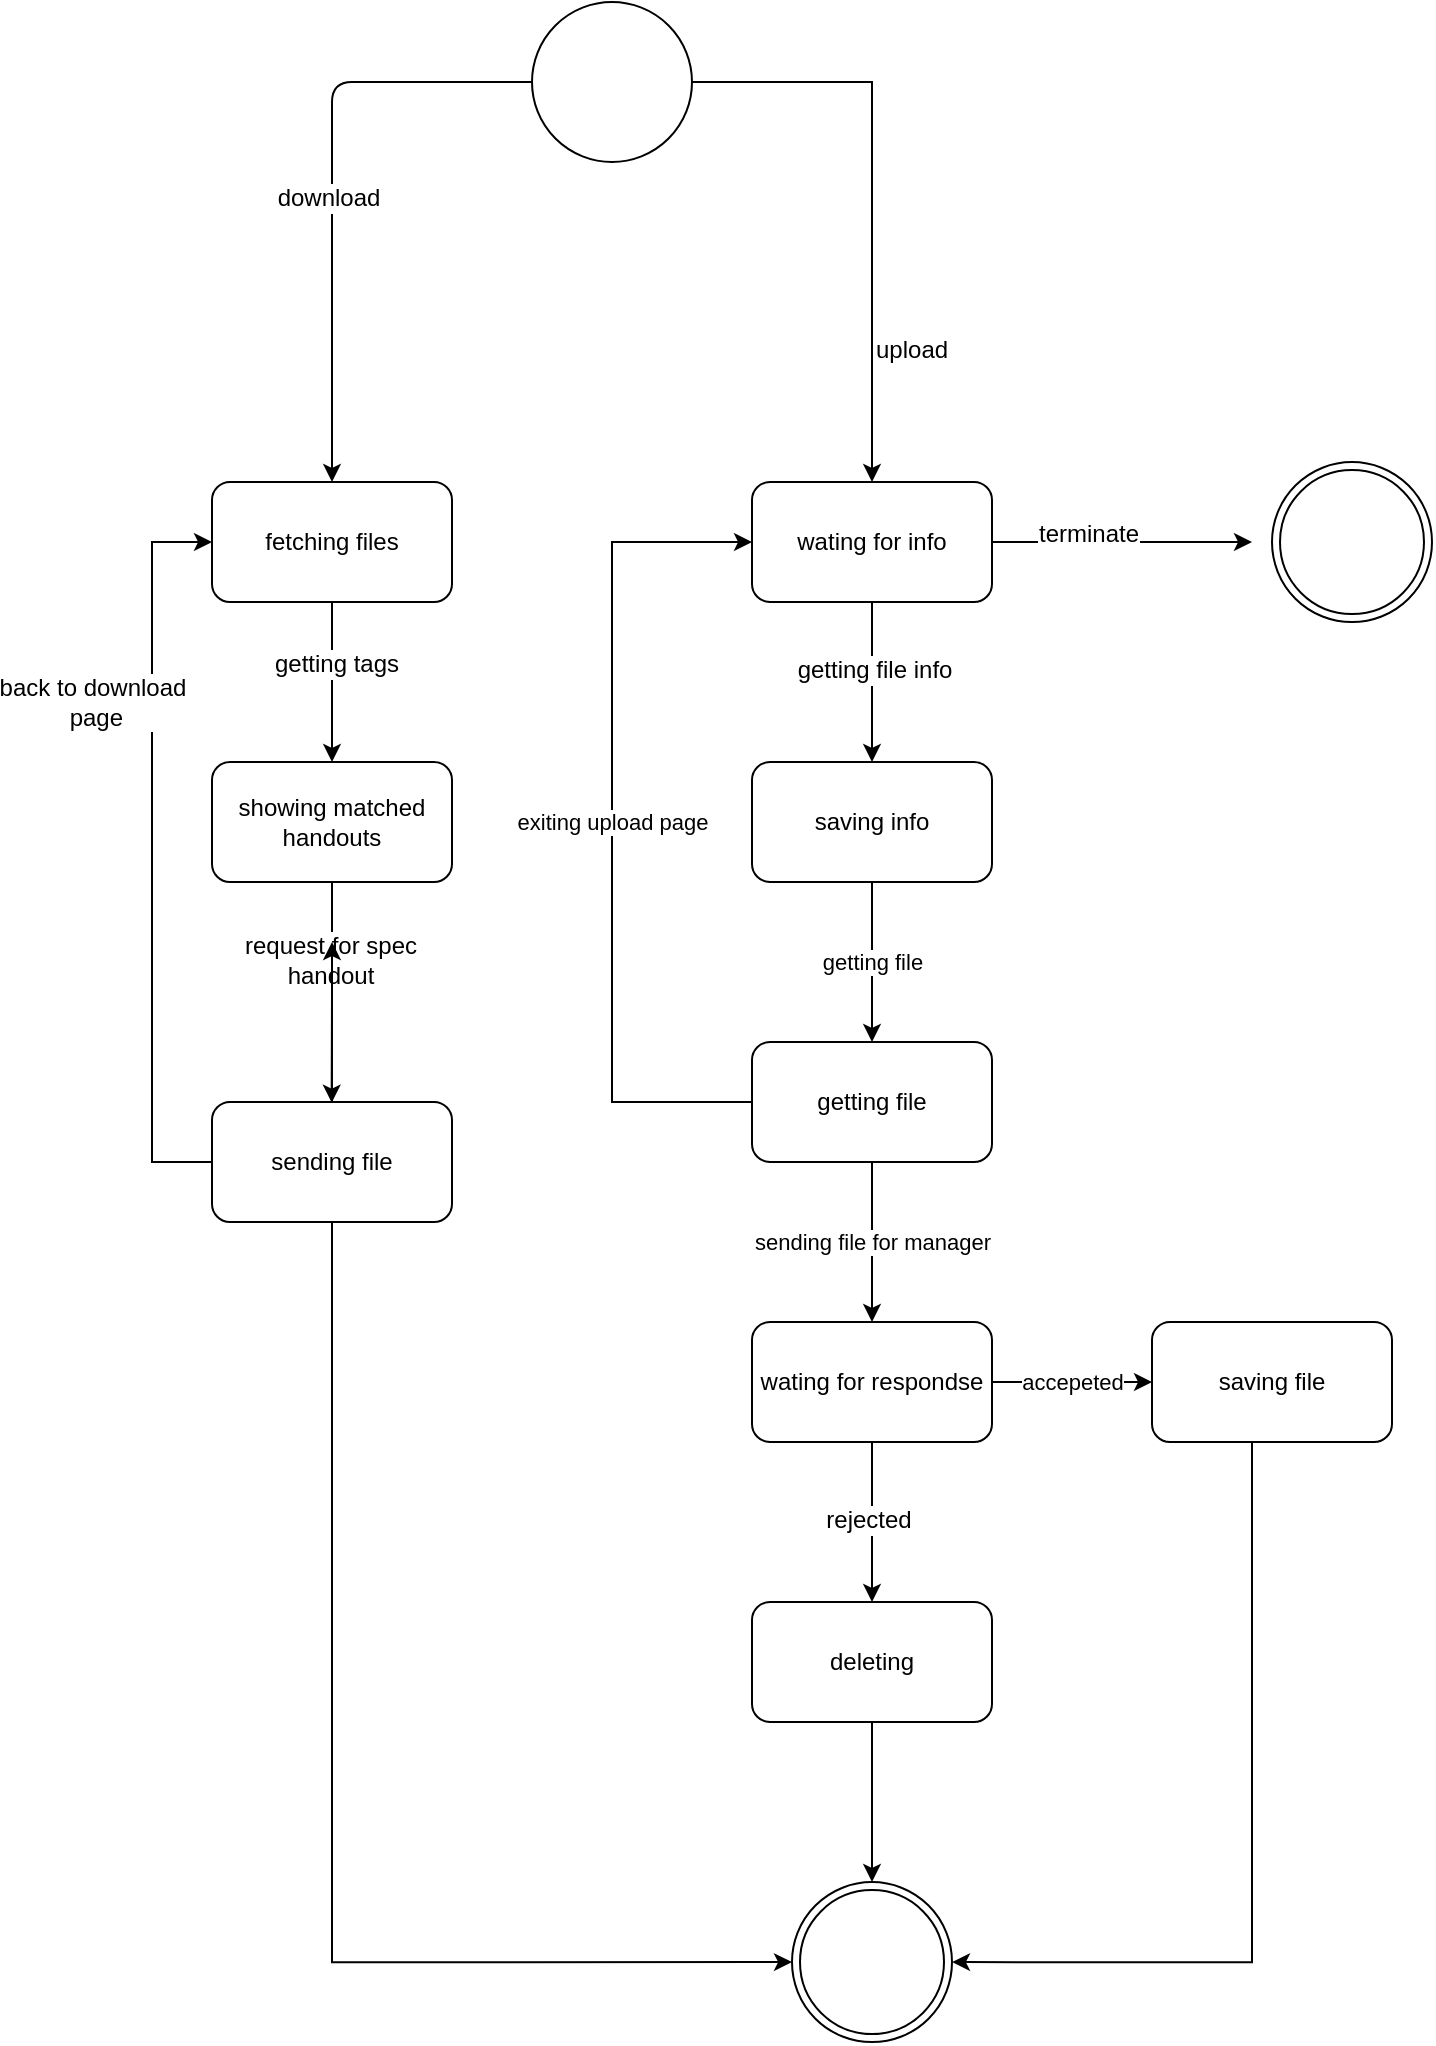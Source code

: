 <mxfile version="10.6.7" type="github"><diagram id="VE2fCvk2qevidBpH5r97" name="Page-1"><mxGraphModel dx="1003" dy="525" grid="1" gridSize="10" guides="1" tooltips="1" connect="1" arrows="1" fold="1" page="1" pageScale="1" pageWidth="850" pageHeight="1100" math="0" shadow="0"><root><mxCell id="0"/><mxCell id="1" parent="0"/><mxCell id="_qvqlZ4Zk7kXNjdma6xj-54" style="edgeStyle=orthogonalEdgeStyle;rounded=0;orthogonalLoop=1;jettySize=auto;html=1;" parent="1" source="_qvqlZ4Zk7kXNjdma6xj-55" target="_qvqlZ4Zk7kXNjdma6xj-68" edge="1"><mxGeometry relative="1" as="geometry"/></mxCell><mxCell id="_qvqlZ4Zk7kXNjdma6xj-55" value="" style="ellipse;whiteSpace=wrap;html=1;aspect=fixed;" parent="1" vertex="1"><mxGeometry x="340" y="110" width="80" height="80" as="geometry"/></mxCell><mxCell id="_qvqlZ4Zk7kXNjdma6xj-56" value="" style="endArrow=classic;html=1;exitX=0;exitY=0.5;exitDx=0;exitDy=0;entryX=0.5;entryY=0;entryDx=0;entryDy=0;" parent="1" source="_qvqlZ4Zk7kXNjdma6xj-55" target="_qvqlZ4Zk7kXNjdma6xj-60" edge="1"><mxGeometry width="50" height="50" relative="1" as="geometry"><mxPoint x="260" y="260" as="sourcePoint"/><mxPoint x="300" y="350" as="targetPoint"/><Array as="points"><mxPoint x="240" y="150"/></Array></mxGeometry></mxCell><mxCell id="_qvqlZ4Zk7kXNjdma6xj-57" value="download" style="text;html=1;resizable=0;points=[];align=center;verticalAlign=middle;labelBackgroundColor=#ffffff;" parent="_qvqlZ4Zk7kXNjdma6xj-56" vertex="1" connectable="0"><mxGeometry x="0.05" y="-2" relative="1" as="geometry"><mxPoint as="offset"/></mxGeometry></mxCell><mxCell id="_qvqlZ4Zk7kXNjdma6xj-58" value="" style="edgeStyle=orthogonalEdgeStyle;rounded=0;orthogonalLoop=1;jettySize=auto;html=1;" parent="1" source="_qvqlZ4Zk7kXNjdma6xj-60" target="_qvqlZ4Zk7kXNjdma6xj-63" edge="1"><mxGeometry relative="1" as="geometry"/></mxCell><mxCell id="_qvqlZ4Zk7kXNjdma6xj-59" value="getting tags" style="text;html=1;resizable=0;points=[];align=center;verticalAlign=middle;labelBackgroundColor=#ffffff;" parent="_qvqlZ4Zk7kXNjdma6xj-58" vertex="1" connectable="0"><mxGeometry x="-0.225" y="2" relative="1" as="geometry"><mxPoint as="offset"/></mxGeometry></mxCell><mxCell id="_qvqlZ4Zk7kXNjdma6xj-60" value="fetching files" style="rounded=1;whiteSpace=wrap;html=1;" parent="1" vertex="1"><mxGeometry x="180" y="350" width="120" height="60" as="geometry"/></mxCell><mxCell id="_qvqlZ4Zk7kXNjdma6xj-61" value="" style="edgeStyle=orthogonalEdgeStyle;rounded=0;orthogonalLoop=1;jettySize=auto;html=1;entryX=0.5;entryY=0;entryDx=0;entryDy=0;" parent="1" source="_qvqlZ4Zk7kXNjdma6xj-63" edge="1"><mxGeometry relative="1" as="geometry"><mxPoint x="239.833" y="660.333" as="targetPoint"/></mxGeometry></mxCell><mxCell id="_qvqlZ4Zk7kXNjdma6xj-62" value="request for spec &lt;br&gt;handout" style="text;html=1;resizable=0;points=[];align=center;verticalAlign=middle;labelBackgroundColor=#ffffff;" parent="_qvqlZ4Zk7kXNjdma6xj-61" vertex="1" connectable="0"><mxGeometry x="-0.308" y="-1" relative="1" as="geometry"><mxPoint as="offset"/></mxGeometry></mxCell><mxCell id="_qvqlZ4Zk7kXNjdma6xj-63" value="showing matched handouts" style="rounded=1;whiteSpace=wrap;html=1;" parent="1" vertex="1"><mxGeometry x="180" y="490" width="120" height="60" as="geometry"/></mxCell><mxCell id="_qvqlZ4Zk7kXNjdma6xj-64" value="" style="edgeStyle=orthogonalEdgeStyle;rounded=0;orthogonalLoop=1;jettySize=auto;html=1;" parent="1" source="_qvqlZ4Zk7kXNjdma6xj-68" target="_qvqlZ4Zk7kXNjdma6xj-70" edge="1"><mxGeometry relative="1" as="geometry"/></mxCell><mxCell id="_qvqlZ4Zk7kXNjdma6xj-65" value="getting file info" style="text;html=1;resizable=0;points=[];align=center;verticalAlign=middle;labelBackgroundColor=#ffffff;" parent="_qvqlZ4Zk7kXNjdma6xj-64" vertex="1" connectable="0"><mxGeometry x="-0.15" y="1" relative="1" as="geometry"><mxPoint as="offset"/></mxGeometry></mxCell><mxCell id="_qvqlZ4Zk7kXNjdma6xj-66" value="" style="edgeStyle=orthogonalEdgeStyle;rounded=0;orthogonalLoop=1;jettySize=auto;html=1;" parent="1" source="_qvqlZ4Zk7kXNjdma6xj-68" edge="1"><mxGeometry relative="1" as="geometry"><mxPoint x="700.0" y="380.0" as="targetPoint"/></mxGeometry></mxCell><mxCell id="_qvqlZ4Zk7kXNjdma6xj-67" value="terminate" style="text;html=1;resizable=0;points=[];align=center;verticalAlign=middle;labelBackgroundColor=#ffffff;" parent="_qvqlZ4Zk7kXNjdma6xj-66" vertex="1" connectable="0"><mxGeometry x="-0.281" y="4" relative="1" as="geometry"><mxPoint x="1" as="offset"/></mxGeometry></mxCell><mxCell id="_qvqlZ4Zk7kXNjdma6xj-68" value="wating for info" style="rounded=1;whiteSpace=wrap;html=1;" parent="1" vertex="1"><mxGeometry x="450" y="350" width="120" height="60" as="geometry"/></mxCell><mxCell id="_qvqlZ4Zk7kXNjdma6xj-69" value="getting file" style="edgeStyle=orthogonalEdgeStyle;rounded=0;orthogonalLoop=1;jettySize=auto;html=1;" parent="1" source="_qvqlZ4Zk7kXNjdma6xj-70" target="_qvqlZ4Zk7kXNjdma6xj-74" edge="1"><mxGeometry relative="1" as="geometry"/></mxCell><mxCell id="_qvqlZ4Zk7kXNjdma6xj-70" value="saving info" style="rounded=1;whiteSpace=wrap;html=1;" parent="1" vertex="1"><mxGeometry x="450" y="490" width="120" height="60" as="geometry"/></mxCell><mxCell id="_qvqlZ4Zk7kXNjdma6xj-73" value="exiting upload page" style="edgeStyle=orthogonalEdgeStyle;rounded=0;orthogonalLoop=1;jettySize=auto;html=1;entryX=0;entryY=0.5;entryDx=0;entryDy=0;" parent="1" source="_qvqlZ4Zk7kXNjdma6xj-74" target="_qvqlZ4Zk7kXNjdma6xj-68" edge="1"><mxGeometry relative="1" as="geometry"><mxPoint x="510" y="810" as="targetPoint"/><Array as="points"><mxPoint x="380" y="660"/><mxPoint x="380" y="380"/></Array></mxGeometry></mxCell><mxCell id="h4y96EkPovz-0ZLYgSEm-6" value="sending file for manager" style="edgeStyle=orthogonalEdgeStyle;rounded=0;orthogonalLoop=1;jettySize=auto;html=1;" parent="1" source="_qvqlZ4Zk7kXNjdma6xj-74" target="h4y96EkPovz-0ZLYgSEm-5" edge="1"><mxGeometry relative="1" as="geometry"/></mxCell><mxCell id="_qvqlZ4Zk7kXNjdma6xj-74" value="getting file " style="rounded=1;whiteSpace=wrap;html=1;" parent="1" vertex="1"><mxGeometry x="450" y="630" width="120" height="60" as="geometry"/></mxCell><mxCell id="h4y96EkPovz-0ZLYgSEm-11" value="accepeted" style="edgeStyle=orthogonalEdgeStyle;rounded=0;orthogonalLoop=1;jettySize=auto;html=1;" parent="1" source="h4y96EkPovz-0ZLYgSEm-5" target="h4y96EkPovz-0ZLYgSEm-10" edge="1"><mxGeometry relative="1" as="geometry"/></mxCell><mxCell id="h4y96EkPovz-0ZLYgSEm-13" value="" style="edgeStyle=orthogonalEdgeStyle;rounded=0;orthogonalLoop=1;jettySize=auto;html=1;" parent="1" source="h4y96EkPovz-0ZLYgSEm-5" target="h4y96EkPovz-0ZLYgSEm-12" edge="1"><mxGeometry relative="1" as="geometry"/></mxCell><mxCell id="h4y96EkPovz-0ZLYgSEm-14" value="rejected" style="text;html=1;resizable=0;points=[];align=center;verticalAlign=middle;labelBackgroundColor=#ffffff;" parent="h4y96EkPovz-0ZLYgSEm-13" vertex="1" connectable="0"><mxGeometry x="-0.025" y="-2" relative="1" as="geometry"><mxPoint as="offset"/></mxGeometry></mxCell><mxCell id="h4y96EkPovz-0ZLYgSEm-5" value="wating for respondse" style="rounded=1;whiteSpace=wrap;html=1;" parent="1" vertex="1"><mxGeometry x="450" y="770" width="120" height="60" as="geometry"/></mxCell><mxCell id="h4y96EkPovz-0ZLYgSEm-17" value="" style="edgeStyle=orthogonalEdgeStyle;rounded=0;orthogonalLoop=1;jettySize=auto;html=1;" parent="1" source="h4y96EkPovz-0ZLYgSEm-12" edge="1"><mxGeometry relative="1" as="geometry"><mxPoint x="510" y="1050" as="targetPoint"/></mxGeometry></mxCell><mxCell id="h4y96EkPovz-0ZLYgSEm-12" value="deleting" style="rounded=1;whiteSpace=wrap;html=1;" parent="1" vertex="1"><mxGeometry x="450" y="910" width="120" height="60" as="geometry"/></mxCell><mxCell id="h4y96EkPovz-0ZLYgSEm-18" style="edgeStyle=orthogonalEdgeStyle;rounded=0;orthogonalLoop=1;jettySize=auto;html=1;entryX=1;entryY=0.5;entryDx=0;entryDy=0;" parent="1" source="h4y96EkPovz-0ZLYgSEm-10" target="h4y96EkPovz-0ZLYgSEm-15" edge="1"><mxGeometry relative="1" as="geometry"><Array as="points"><mxPoint x="700" y="1090"/></Array></mxGeometry></mxCell><mxCell id="h4y96EkPovz-0ZLYgSEm-10" value="saving file " style="rounded=1;whiteSpace=wrap;html=1;" parent="1" vertex="1"><mxGeometry x="650" y="770" width="120" height="60" as="geometry"/></mxCell><mxCell id="_qvqlZ4Zk7kXNjdma6xj-78" value="upload" style="text;html=1;resizable=0;points=[];autosize=1;align=left;verticalAlign=top;spacingTop=-4;" parent="1" vertex="1"><mxGeometry x="510" y="274" width="50" height="20" as="geometry"/></mxCell><mxCell id="_qvqlZ4Zk7kXNjdma6xj-79" value="" style="ellipse;shape=doubleEllipse;whiteSpace=wrap;html=1;aspect=fixed;" parent="1" vertex="1"><mxGeometry x="710" y="340.059" width="80" height="80" as="geometry"/></mxCell><mxCell id="h4y96EkPovz-0ZLYgSEm-19" style="edgeStyle=orthogonalEdgeStyle;rounded=0;orthogonalLoop=1;jettySize=auto;html=1;entryX=0;entryY=0.5;entryDx=0;entryDy=0;" parent="1" source="h4y96EkPovz-0ZLYgSEm-1" target="h4y96EkPovz-0ZLYgSEm-15" edge="1"><mxGeometry relative="1" as="geometry"><Array as="points"><mxPoint x="240" y="1090"/></Array></mxGeometry></mxCell><mxCell id="h4y96EkPovz-0ZLYgSEm-20" style="edgeStyle=orthogonalEdgeStyle;rounded=0;orthogonalLoop=1;jettySize=auto;html=1;entryX=0;entryY=0.5;entryDx=0;entryDy=0;" parent="1" source="h4y96EkPovz-0ZLYgSEm-1" target="_qvqlZ4Zk7kXNjdma6xj-60" edge="1"><mxGeometry relative="1" as="geometry"><Array as="points"><mxPoint x="150" y="690"/><mxPoint x="150" y="380"/></Array></mxGeometry></mxCell><mxCell id="h4y96EkPovz-0ZLYgSEm-21" value="back to download&lt;br&gt;&amp;nbsp;page" style="text;html=1;resizable=0;points=[];align=center;verticalAlign=middle;labelBackgroundColor=#ffffff;" parent="h4y96EkPovz-0ZLYgSEm-20" vertex="1" connectable="0"><mxGeometry x="0.068" y="3" relative="1" as="geometry"><mxPoint x="-27" y="-63" as="offset"/></mxGeometry></mxCell><mxCell id="h4y96EkPovz-0ZLYgSEm-23" value="" style="edgeStyle=orthogonalEdgeStyle;rounded=0;orthogonalLoop=1;jettySize=auto;html=1;" parent="1" source="h4y96EkPovz-0ZLYgSEm-1" edge="1"><mxGeometry relative="1" as="geometry"><mxPoint x="240" y="580" as="targetPoint"/></mxGeometry></mxCell><mxCell id="h4y96EkPovz-0ZLYgSEm-1" value="sending file " style="rounded=1;whiteSpace=wrap;html=1;" parent="1" vertex="1"><mxGeometry x="180" y="660" width="120" height="60" as="geometry"/></mxCell><mxCell id="h4y96EkPovz-0ZLYgSEm-15" value="" style="ellipse;shape=doubleEllipse;whiteSpace=wrap;html=1;aspect=fixed;" parent="1" vertex="1"><mxGeometry x="470" y="1050.059" width="80" height="80" as="geometry"/></mxCell></root></mxGraphModel></diagram></mxfile>